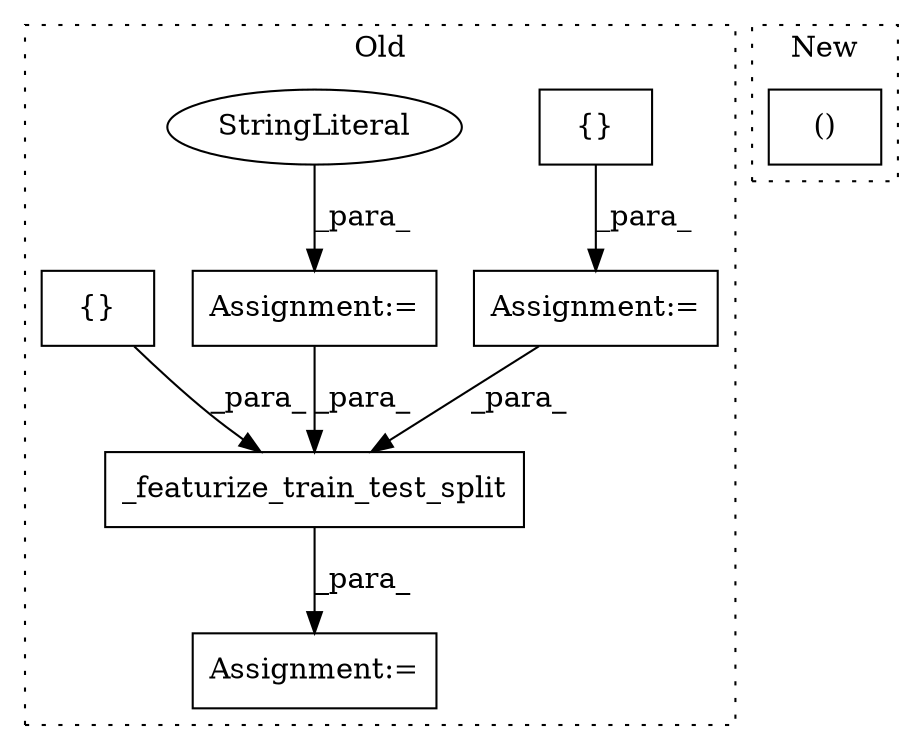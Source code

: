 digraph G {
subgraph cluster0 {
1 [label="_featurize_train_test_split" a="32" s="9113,9218" l="28,1" shape="box"];
3 [label="{}" a="4" s="8607,8652" l="1,1" shape="box"];
4 [label="Assignment:=" a="7" s="9106" l="2" shape="box"];
5 [label="Assignment:=" a="7" s="9004" l="1" shape="box"];
6 [label="StringLiteral" a="45" s="9005" l="13" shape="ellipse"];
7 [label="Assignment:=" a="7" s="8505" l="1" shape="box"];
8 [label="{}" a="4" s="8731,8756" l="1,1" shape="box"];
label = "Old";
style="dotted";
}
subgraph cluster1 {
2 [label="()" a="106" s="10747" l="38" shape="box"];
label = "New";
style="dotted";
}
1 -> 4 [label="_para_"];
3 -> 7 [label="_para_"];
5 -> 1 [label="_para_"];
6 -> 5 [label="_para_"];
7 -> 1 [label="_para_"];
8 -> 1 [label="_para_"];
}